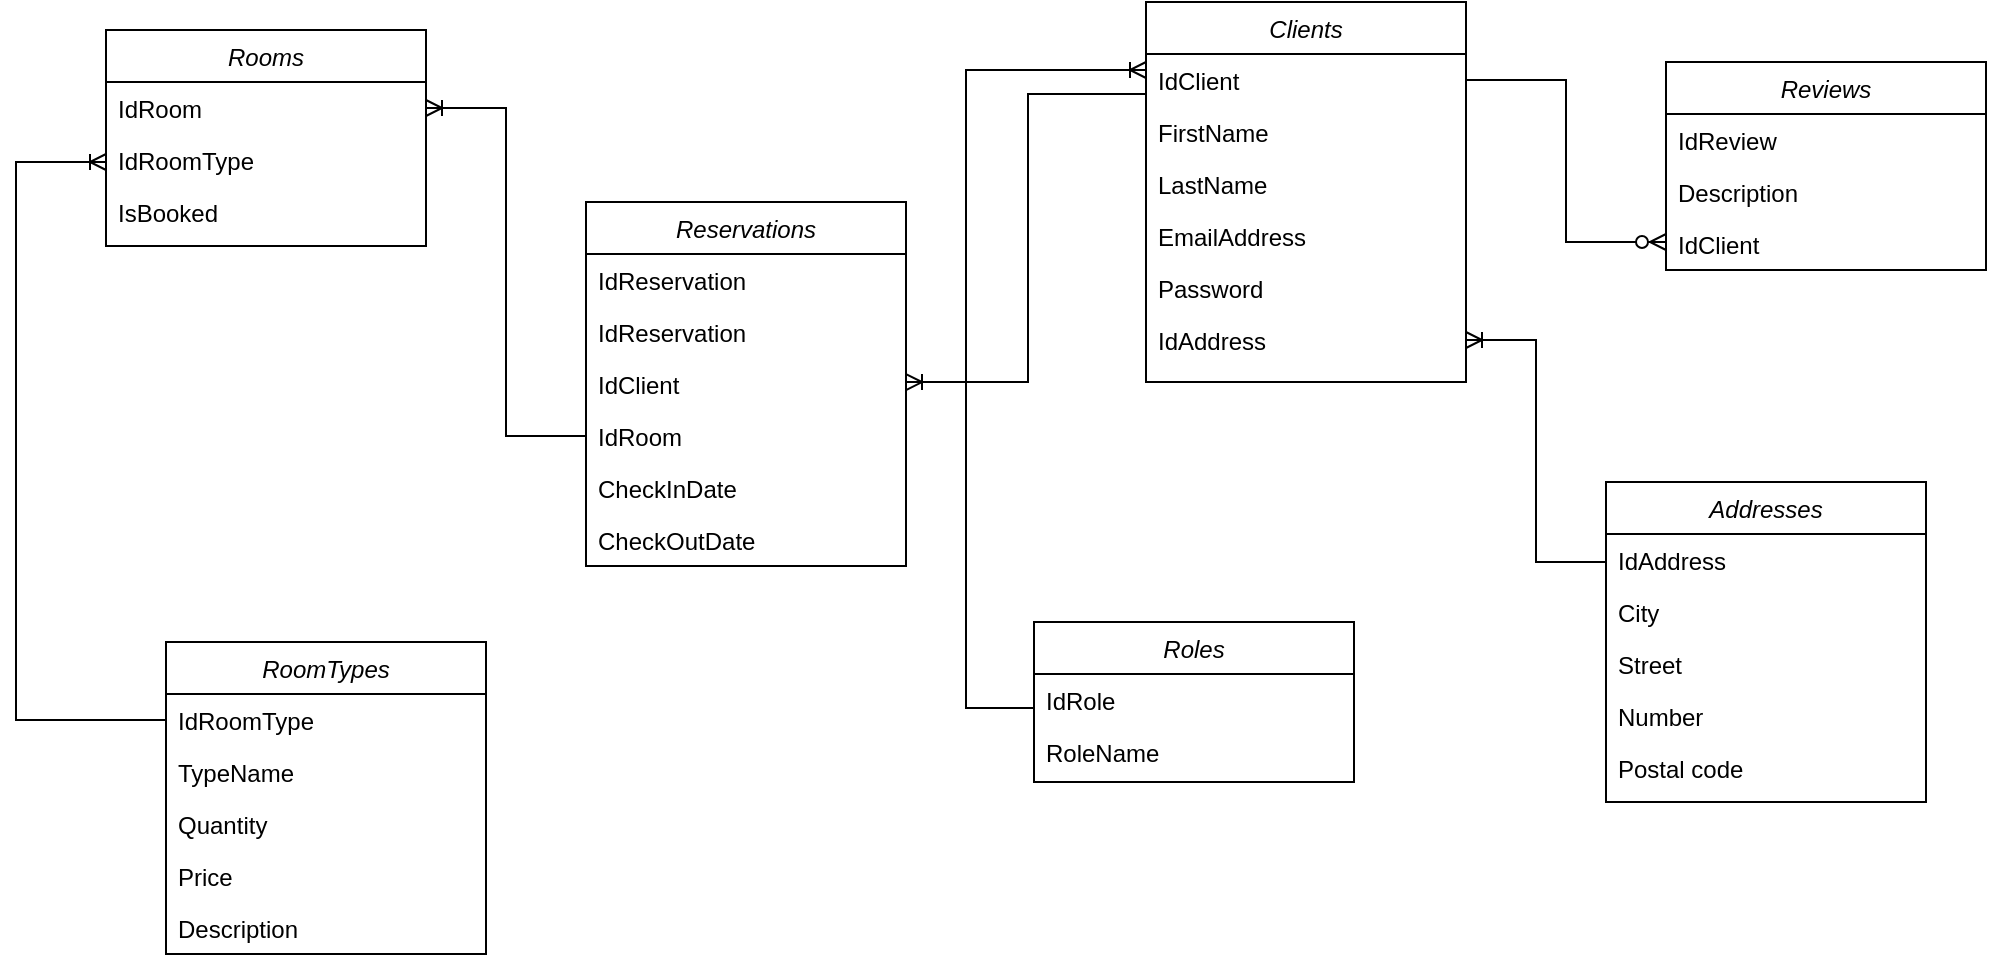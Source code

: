 <mxfile version="21.7.2" type="device">
  <diagram id="C5RBs43oDa-KdzZeNtuy" name="Page-1">
    <mxGraphModel dx="2089" dy="530" grid="1" gridSize="10" guides="1" tooltips="1" connect="1" arrows="1" fold="1" page="1" pageScale="1" pageWidth="827" pageHeight="1169" math="0" shadow="0">
      <root>
        <mxCell id="WIyWlLk6GJQsqaUBKTNV-0" />
        <mxCell id="WIyWlLk6GJQsqaUBKTNV-1" parent="WIyWlLk6GJQsqaUBKTNV-0" />
        <mxCell id="zkfFHV4jXpPFQw0GAbJ--0" value="Clients" style="swimlane;fontStyle=2;align=center;verticalAlign=top;childLayout=stackLayout;horizontal=1;startSize=26;horizontalStack=0;resizeParent=1;resizeLast=0;collapsible=1;marginBottom=0;rounded=0;shadow=0;strokeWidth=1;" parent="WIyWlLk6GJQsqaUBKTNV-1" vertex="1">
          <mxGeometry x="390" y="120" width="160" height="190" as="geometry">
            <mxRectangle x="230" y="140" width="160" height="26" as="alternateBounds" />
          </mxGeometry>
        </mxCell>
        <mxCell id="2NAgK1IpAfhOByBShKCj-7" value="IdClient" style="text;align=left;verticalAlign=top;spacingLeft=4;spacingRight=4;overflow=hidden;rotatable=0;points=[[0,0.5],[1,0.5]];portConstraint=eastwest;" vertex="1" parent="zkfFHV4jXpPFQw0GAbJ--0">
          <mxGeometry y="26" width="160" height="26" as="geometry" />
        </mxCell>
        <mxCell id="mxlbJgVFDC-24E2oB-yO-15" value="FirstName" style="text;align=left;verticalAlign=top;spacingLeft=4;spacingRight=4;overflow=hidden;rotatable=0;points=[[0,0.5],[1,0.5]];portConstraint=eastwest;" parent="zkfFHV4jXpPFQw0GAbJ--0" vertex="1">
          <mxGeometry y="52" width="160" height="26" as="geometry" />
        </mxCell>
        <mxCell id="zkfFHV4jXpPFQw0GAbJ--2" value="LastName" style="text;align=left;verticalAlign=top;spacingLeft=4;spacingRight=4;overflow=hidden;rotatable=0;points=[[0,0.5],[1,0.5]];portConstraint=eastwest;rounded=0;shadow=0;html=0;" parent="zkfFHV4jXpPFQw0GAbJ--0" vertex="1">
          <mxGeometry y="78" width="160" height="26" as="geometry" />
        </mxCell>
        <mxCell id="zkfFHV4jXpPFQw0GAbJ--5" value="EmailAddress" style="text;align=left;verticalAlign=top;spacingLeft=4;spacingRight=4;overflow=hidden;rotatable=0;points=[[0,0.5],[1,0.5]];portConstraint=eastwest;" parent="zkfFHV4jXpPFQw0GAbJ--0" vertex="1">
          <mxGeometry y="104" width="160" height="26" as="geometry" />
        </mxCell>
        <mxCell id="mxlbJgVFDC-24E2oB-yO-17" value="Password" style="text;align=left;verticalAlign=top;spacingLeft=4;spacingRight=4;overflow=hidden;rotatable=0;points=[[0,0.5],[1,0.5]];portConstraint=eastwest;" parent="zkfFHV4jXpPFQw0GAbJ--0" vertex="1">
          <mxGeometry y="130" width="160" height="26" as="geometry" />
        </mxCell>
        <mxCell id="2NAgK1IpAfhOByBShKCj-28" value="IdAddress" style="text;align=left;verticalAlign=top;spacingLeft=4;spacingRight=4;overflow=hidden;rotatable=0;points=[[0,0.5],[1,0.5]];portConstraint=eastwest;" vertex="1" parent="zkfFHV4jXpPFQw0GAbJ--0">
          <mxGeometry y="156" width="160" height="26" as="geometry" />
        </mxCell>
        <mxCell id="mxlbJgVFDC-24E2oB-yO-2" value="Reviews" style="swimlane;fontStyle=2;align=center;verticalAlign=top;childLayout=stackLayout;horizontal=1;startSize=26;horizontalStack=0;resizeParent=1;resizeLast=0;collapsible=1;marginBottom=0;rounded=0;shadow=0;strokeWidth=1;" parent="WIyWlLk6GJQsqaUBKTNV-1" vertex="1">
          <mxGeometry x="650" y="150" width="160" height="104" as="geometry">
            <mxRectangle x="230" y="140" width="160" height="26" as="alternateBounds" />
          </mxGeometry>
        </mxCell>
        <mxCell id="mxlbJgVFDC-24E2oB-yO-3" value="IdReview" style="text;align=left;verticalAlign=top;spacingLeft=4;spacingRight=4;overflow=hidden;rotatable=0;points=[[0,0.5],[1,0.5]];portConstraint=eastwest;" parent="mxlbJgVFDC-24E2oB-yO-2" vertex="1">
          <mxGeometry y="26" width="160" height="26" as="geometry" />
        </mxCell>
        <mxCell id="mxlbJgVFDC-24E2oB-yO-4" value="Description" style="text;align=left;verticalAlign=top;spacingLeft=4;spacingRight=4;overflow=hidden;rotatable=0;points=[[0,0.5],[1,0.5]];portConstraint=eastwest;rounded=0;shadow=0;html=0;" parent="mxlbJgVFDC-24E2oB-yO-2" vertex="1">
          <mxGeometry y="52" width="160" height="26" as="geometry" />
        </mxCell>
        <mxCell id="mxlbJgVFDC-24E2oB-yO-46" value="IdClient" style="text;align=left;verticalAlign=top;spacingLeft=4;spacingRight=4;overflow=hidden;rotatable=0;points=[[0,0.5],[1,0.5]];portConstraint=eastwest;rounded=0;shadow=0;html=0;" parent="mxlbJgVFDC-24E2oB-yO-2" vertex="1">
          <mxGeometry y="78" width="160" height="26" as="geometry" />
        </mxCell>
        <mxCell id="mxlbJgVFDC-24E2oB-yO-8" value="Rooms" style="swimlane;fontStyle=2;align=center;verticalAlign=top;childLayout=stackLayout;horizontal=1;startSize=26;horizontalStack=0;resizeParent=1;resizeLast=0;collapsible=1;marginBottom=0;rounded=0;shadow=0;strokeWidth=1;" parent="WIyWlLk6GJQsqaUBKTNV-1" vertex="1">
          <mxGeometry x="-130" y="134" width="160" height="108" as="geometry">
            <mxRectangle x="230" y="140" width="160" height="26" as="alternateBounds" />
          </mxGeometry>
        </mxCell>
        <mxCell id="mxlbJgVFDC-24E2oB-yO-9" value="IdRoom" style="text;align=left;verticalAlign=top;spacingLeft=4;spacingRight=4;overflow=hidden;rotatable=0;points=[[0,0.5],[1,0.5]];portConstraint=eastwest;" parent="mxlbJgVFDC-24E2oB-yO-8" vertex="1">
          <mxGeometry y="26" width="160" height="26" as="geometry" />
        </mxCell>
        <mxCell id="I76fTNX3jA0krf2ZWrMn-9" value="IdRoomType" style="text;align=left;verticalAlign=top;spacingLeft=4;spacingRight=4;overflow=hidden;rotatable=0;points=[[0,0.5],[1,0.5]];portConstraint=eastwest;rounded=0;shadow=0;html=0;" vertex="1" parent="mxlbJgVFDC-24E2oB-yO-8">
          <mxGeometry y="52" width="160" height="26" as="geometry" />
        </mxCell>
        <mxCell id="I76fTNX3jA0krf2ZWrMn-17" value="IsBooked" style="text;align=left;verticalAlign=top;spacingLeft=4;spacingRight=4;overflow=hidden;rotatable=0;points=[[0,0.5],[1,0.5]];portConstraint=eastwest;rounded=0;shadow=0;html=0;" vertex="1" parent="mxlbJgVFDC-24E2oB-yO-8">
          <mxGeometry y="78" width="160" height="30" as="geometry" />
        </mxCell>
        <mxCell id="mxlbJgVFDC-24E2oB-yO-20" value="Reservations" style="swimlane;fontStyle=2;align=center;verticalAlign=top;childLayout=stackLayout;horizontal=1;startSize=26;horizontalStack=0;resizeParent=1;resizeLast=0;collapsible=1;marginBottom=0;rounded=0;shadow=0;strokeWidth=1;" parent="WIyWlLk6GJQsqaUBKTNV-1" vertex="1">
          <mxGeometry x="110" y="220" width="160" height="182" as="geometry">
            <mxRectangle x="230" y="140" width="160" height="26" as="alternateBounds" />
          </mxGeometry>
        </mxCell>
        <mxCell id="mxlbJgVFDC-24E2oB-yO-21" value="IdReservation" style="text;align=left;verticalAlign=top;spacingLeft=4;spacingRight=4;overflow=hidden;rotatable=0;points=[[0,0.5],[1,0.5]];portConstraint=eastwest;" parent="mxlbJgVFDC-24E2oB-yO-20" vertex="1">
          <mxGeometry y="26" width="160" height="26" as="geometry" />
        </mxCell>
        <mxCell id="I76fTNX3jA0krf2ZWrMn-24" value="IdReservation" style="text;align=left;verticalAlign=top;spacingLeft=4;spacingRight=4;overflow=hidden;rotatable=0;points=[[0,0.5],[1,0.5]];portConstraint=eastwest;" vertex="1" parent="mxlbJgVFDC-24E2oB-yO-20">
          <mxGeometry y="52" width="160" height="26" as="geometry" />
        </mxCell>
        <mxCell id="mxlbJgVFDC-24E2oB-yO-22" value="IdClient" style="text;align=left;verticalAlign=top;spacingLeft=4;spacingRight=4;overflow=hidden;rotatable=0;points=[[0,0.5],[1,0.5]];portConstraint=eastwest;" parent="mxlbJgVFDC-24E2oB-yO-20" vertex="1">
          <mxGeometry y="78" width="160" height="26" as="geometry" />
        </mxCell>
        <mxCell id="mxlbJgVFDC-24E2oB-yO-23" value="IdRoom" style="text;align=left;verticalAlign=top;spacingLeft=4;spacingRight=4;overflow=hidden;rotatable=0;points=[[0,0.5],[1,0.5]];portConstraint=eastwest;rounded=0;shadow=0;html=0;" parent="mxlbJgVFDC-24E2oB-yO-20" vertex="1">
          <mxGeometry y="104" width="160" height="26" as="geometry" />
        </mxCell>
        <mxCell id="mxlbJgVFDC-24E2oB-yO-26" value="CheckInDate" style="text;align=left;verticalAlign=top;spacingLeft=4;spacingRight=4;overflow=hidden;rotatable=0;points=[[0,0.5],[1,0.5]];portConstraint=eastwest;" parent="mxlbJgVFDC-24E2oB-yO-20" vertex="1">
          <mxGeometry y="130" width="160" height="26" as="geometry" />
        </mxCell>
        <mxCell id="mxlbJgVFDC-24E2oB-yO-49" value="CheckOutDate" style="text;align=left;verticalAlign=top;spacingLeft=4;spacingRight=4;overflow=hidden;rotatable=0;points=[[0,0.5],[1,0.5]];portConstraint=eastwest;" parent="mxlbJgVFDC-24E2oB-yO-20" vertex="1">
          <mxGeometry y="156" width="160" height="26" as="geometry" />
        </mxCell>
        <mxCell id="2NAgK1IpAfhOByBShKCj-0" value="Addresses" style="swimlane;fontStyle=2;align=center;verticalAlign=top;childLayout=stackLayout;horizontal=1;startSize=26;horizontalStack=0;resizeParent=1;resizeLast=0;collapsible=1;marginBottom=0;rounded=0;shadow=0;strokeWidth=1;" vertex="1" parent="WIyWlLk6GJQsqaUBKTNV-1">
          <mxGeometry x="620" y="360" width="160" height="160" as="geometry">
            <mxRectangle x="230" y="140" width="160" height="26" as="alternateBounds" />
          </mxGeometry>
        </mxCell>
        <mxCell id="2NAgK1IpAfhOByBShKCj-1" value="IdAddress" style="text;align=left;verticalAlign=top;spacingLeft=4;spacingRight=4;overflow=hidden;rotatable=0;points=[[0,0.5],[1,0.5]];portConstraint=eastwest;" vertex="1" parent="2NAgK1IpAfhOByBShKCj-0">
          <mxGeometry y="26" width="160" height="26" as="geometry" />
        </mxCell>
        <mxCell id="2NAgK1IpAfhOByBShKCj-2" value="City" style="text;align=left;verticalAlign=top;spacingLeft=4;spacingRight=4;overflow=hidden;rotatable=0;points=[[0,0.5],[1,0.5]];portConstraint=eastwest;rounded=0;shadow=0;html=0;" vertex="1" parent="2NAgK1IpAfhOByBShKCj-0">
          <mxGeometry y="52" width="160" height="26" as="geometry" />
        </mxCell>
        <mxCell id="2NAgK1IpAfhOByBShKCj-34" value="Street" style="text;align=left;verticalAlign=top;spacingLeft=4;spacingRight=4;overflow=hidden;rotatable=0;points=[[0,0.5],[1,0.5]];portConstraint=eastwest;rounded=0;shadow=0;html=0;" vertex="1" parent="2NAgK1IpAfhOByBShKCj-0">
          <mxGeometry y="78" width="160" height="26" as="geometry" />
        </mxCell>
        <mxCell id="2NAgK1IpAfhOByBShKCj-3" value="Number" style="text;align=left;verticalAlign=top;spacingLeft=4;spacingRight=4;overflow=hidden;rotatable=0;points=[[0,0.5],[1,0.5]];portConstraint=eastwest;rounded=0;shadow=0;html=0;" vertex="1" parent="2NAgK1IpAfhOByBShKCj-0">
          <mxGeometry y="104" width="160" height="26" as="geometry" />
        </mxCell>
        <mxCell id="2NAgK1IpAfhOByBShKCj-33" value="Postal code" style="text;align=left;verticalAlign=top;spacingLeft=4;spacingRight=4;overflow=hidden;rotatable=0;points=[[0,0.5],[1,0.5]];portConstraint=eastwest;rounded=0;shadow=0;html=0;" vertex="1" parent="2NAgK1IpAfhOByBShKCj-0">
          <mxGeometry y="130" width="160" height="30" as="geometry" />
        </mxCell>
        <mxCell id="2NAgK1IpAfhOByBShKCj-10" value="Roles" style="swimlane;fontStyle=2;align=center;verticalAlign=top;childLayout=stackLayout;horizontal=1;startSize=26;horizontalStack=0;resizeParent=1;resizeLast=0;collapsible=1;marginBottom=0;rounded=0;shadow=0;strokeWidth=1;" vertex="1" parent="WIyWlLk6GJQsqaUBKTNV-1">
          <mxGeometry x="334" y="430" width="160" height="80" as="geometry">
            <mxRectangle x="230" y="140" width="160" height="26" as="alternateBounds" />
          </mxGeometry>
        </mxCell>
        <mxCell id="2NAgK1IpAfhOByBShKCj-11" value="IdRole" style="text;align=left;verticalAlign=top;spacingLeft=4;spacingRight=4;overflow=hidden;rotatable=0;points=[[0,0.5],[1,0.5]];portConstraint=eastwest;" vertex="1" parent="2NAgK1IpAfhOByBShKCj-10">
          <mxGeometry y="26" width="160" height="26" as="geometry" />
        </mxCell>
        <mxCell id="2NAgK1IpAfhOByBShKCj-12" value="RoleName" style="text;align=left;verticalAlign=top;spacingLeft=4;spacingRight=4;overflow=hidden;rotatable=0;points=[[0,0.5],[1,0.5]];portConstraint=eastwest;rounded=0;shadow=0;html=0;" vertex="1" parent="2NAgK1IpAfhOByBShKCj-10">
          <mxGeometry y="52" width="160" height="26" as="geometry" />
        </mxCell>
        <mxCell id="2NAgK1IpAfhOByBShKCj-9" value="" style="edgeStyle=elbowEdgeStyle;fontSize=12;html=1;endArrow=ERzeroToMany;endFill=1;rounded=0;exitX=1;exitY=0.5;exitDx=0;exitDy=0;" edge="1" parent="WIyWlLk6GJQsqaUBKTNV-1" source="2NAgK1IpAfhOByBShKCj-7">
          <mxGeometry width="100" height="100" relative="1" as="geometry">
            <mxPoint x="550" y="220" as="sourcePoint" />
            <mxPoint x="650" y="240" as="targetPoint" />
          </mxGeometry>
        </mxCell>
        <mxCell id="2NAgK1IpAfhOByBShKCj-40" value="" style="edgeStyle=orthogonalEdgeStyle;fontSize=12;html=1;endArrow=ERoneToMany;rounded=0;exitX=0;exitY=0.25;exitDx=0;exitDy=0;entryX=1;entryY=0.5;entryDx=0;entryDy=0;" edge="1" parent="WIyWlLk6GJQsqaUBKTNV-1" source="2NAgK1IpAfhOByBShKCj-0" target="2NAgK1IpAfhOByBShKCj-28">
          <mxGeometry width="100" height="100" relative="1" as="geometry">
            <mxPoint x="530" y="410" as="sourcePoint" />
            <mxPoint x="630" y="310" as="targetPoint" />
          </mxGeometry>
        </mxCell>
        <mxCell id="I76fTNX3jA0krf2ZWrMn-4" value="RoomTypes" style="swimlane;fontStyle=2;align=center;verticalAlign=top;childLayout=stackLayout;horizontal=1;startSize=26;horizontalStack=0;resizeParent=1;resizeLast=0;collapsible=1;marginBottom=0;rounded=0;shadow=0;strokeWidth=1;" vertex="1" parent="WIyWlLk6GJQsqaUBKTNV-1">
          <mxGeometry x="-100" y="440" width="160" height="156" as="geometry">
            <mxRectangle x="230" y="140" width="160" height="26" as="alternateBounds" />
          </mxGeometry>
        </mxCell>
        <mxCell id="I76fTNX3jA0krf2ZWrMn-5" value="IdRoomType" style="text;align=left;verticalAlign=top;spacingLeft=4;spacingRight=4;overflow=hidden;rotatable=0;points=[[0,0.5],[1,0.5]];portConstraint=eastwest;" vertex="1" parent="I76fTNX3jA0krf2ZWrMn-4">
          <mxGeometry y="26" width="160" height="26" as="geometry" />
        </mxCell>
        <mxCell id="I76fTNX3jA0krf2ZWrMn-6" value="TypeName" style="text;align=left;verticalAlign=top;spacingLeft=4;spacingRight=4;overflow=hidden;rotatable=0;points=[[0,0.5],[1,0.5]];portConstraint=eastwest;rounded=0;shadow=0;html=0;" vertex="1" parent="I76fTNX3jA0krf2ZWrMn-4">
          <mxGeometry y="52" width="160" height="26" as="geometry" />
        </mxCell>
        <mxCell id="I76fTNX3jA0krf2ZWrMn-10" value="Quantity" style="text;align=left;verticalAlign=top;spacingLeft=4;spacingRight=4;overflow=hidden;rotatable=0;points=[[0,0.5],[1,0.5]];portConstraint=eastwest;rounded=0;shadow=0;html=0;" vertex="1" parent="I76fTNX3jA0krf2ZWrMn-4">
          <mxGeometry y="78" width="160" height="26" as="geometry" />
        </mxCell>
        <mxCell id="I76fTNX3jA0krf2ZWrMn-19" value="Price" style="text;align=left;verticalAlign=top;spacingLeft=4;spacingRight=4;overflow=hidden;rotatable=0;points=[[0,0.5],[1,0.5]];portConstraint=eastwest;rounded=0;shadow=0;html=0;" vertex="1" parent="I76fTNX3jA0krf2ZWrMn-4">
          <mxGeometry y="104" width="160" height="26" as="geometry" />
        </mxCell>
        <mxCell id="I76fTNX3jA0krf2ZWrMn-20" value="Description" style="text;align=left;verticalAlign=top;spacingLeft=4;spacingRight=4;overflow=hidden;rotatable=0;points=[[0,0.5],[1,0.5]];portConstraint=eastwest;rounded=0;shadow=0;html=0;" vertex="1" parent="I76fTNX3jA0krf2ZWrMn-4">
          <mxGeometry y="130" width="160" height="26" as="geometry" />
        </mxCell>
        <mxCell id="I76fTNX3jA0krf2ZWrMn-14" value="" style="edgeStyle=orthogonalEdgeStyle;fontSize=12;html=1;endArrow=ERoneToMany;rounded=0;exitX=0;exitY=0.5;exitDx=0;exitDy=0;entryX=0;entryY=0.154;entryDx=0;entryDy=0;entryPerimeter=0;" edge="1" parent="WIyWlLk6GJQsqaUBKTNV-1">
          <mxGeometry width="100" height="100" relative="1" as="geometry">
            <mxPoint x="334" y="473" as="sourcePoint" />
            <mxPoint x="390" y="154.004" as="targetPoint" />
            <Array as="points">
              <mxPoint x="300" y="473" />
              <mxPoint x="300" y="154" />
            </Array>
          </mxGeometry>
        </mxCell>
        <mxCell id="I76fTNX3jA0krf2ZWrMn-18" value="" style="edgeStyle=orthogonalEdgeStyle;fontSize=12;html=1;endArrow=ERoneToMany;rounded=0;exitX=0;exitY=0.5;exitDx=0;exitDy=0;elbow=vertical;entryX=0;entryY=0.5;entryDx=0;entryDy=0;" edge="1" parent="WIyWlLk6GJQsqaUBKTNV-1" source="I76fTNX3jA0krf2ZWrMn-5" target="I76fTNX3jA0krf2ZWrMn-9">
          <mxGeometry width="100" height="100" relative="1" as="geometry">
            <mxPoint x="-126" y="479" as="sourcePoint" />
            <mxPoint x="-130" y="280" as="targetPoint" />
            <Array as="points">
              <mxPoint x="-175" y="479" />
              <mxPoint x="-175" y="200" />
            </Array>
          </mxGeometry>
        </mxCell>
        <mxCell id="I76fTNX3jA0krf2ZWrMn-21" value="" style="edgeStyle=elbowEdgeStyle;fontSize=12;html=1;endArrow=ERoneToMany;rounded=0;entryX=1;entryY=0.5;entryDx=0;entryDy=0;exitX=0;exitY=0.5;exitDx=0;exitDy=0;" edge="1" parent="WIyWlLk6GJQsqaUBKTNV-1" source="mxlbJgVFDC-24E2oB-yO-23" target="mxlbJgVFDC-24E2oB-yO-9">
          <mxGeometry width="100" height="100" relative="1" as="geometry">
            <mxPoint x="190" y="390" as="sourcePoint" />
            <mxPoint x="290" y="290" as="targetPoint" />
          </mxGeometry>
        </mxCell>
        <mxCell id="I76fTNX3jA0krf2ZWrMn-23" value="" style="edgeStyle=orthogonalEdgeStyle;fontSize=12;html=1;endArrow=ERoneToMany;rounded=0;exitX=-0.006;exitY=0.846;exitDx=0;exitDy=0;exitPerimeter=0;entryX=1;entryY=0.462;entryDx=0;entryDy=0;entryPerimeter=0;" edge="1" parent="WIyWlLk6GJQsqaUBKTNV-1" target="mxlbJgVFDC-24E2oB-yO-22">
          <mxGeometry width="100" height="100" relative="1" as="geometry">
            <mxPoint x="390.0" y="173.496" as="sourcePoint" />
            <mxPoint x="280" y="310" as="targetPoint" />
            <Array as="points">
              <mxPoint x="390" y="166" />
              <mxPoint x="331" y="166" />
              <mxPoint x="331" y="310" />
            </Array>
          </mxGeometry>
        </mxCell>
      </root>
    </mxGraphModel>
  </diagram>
</mxfile>
